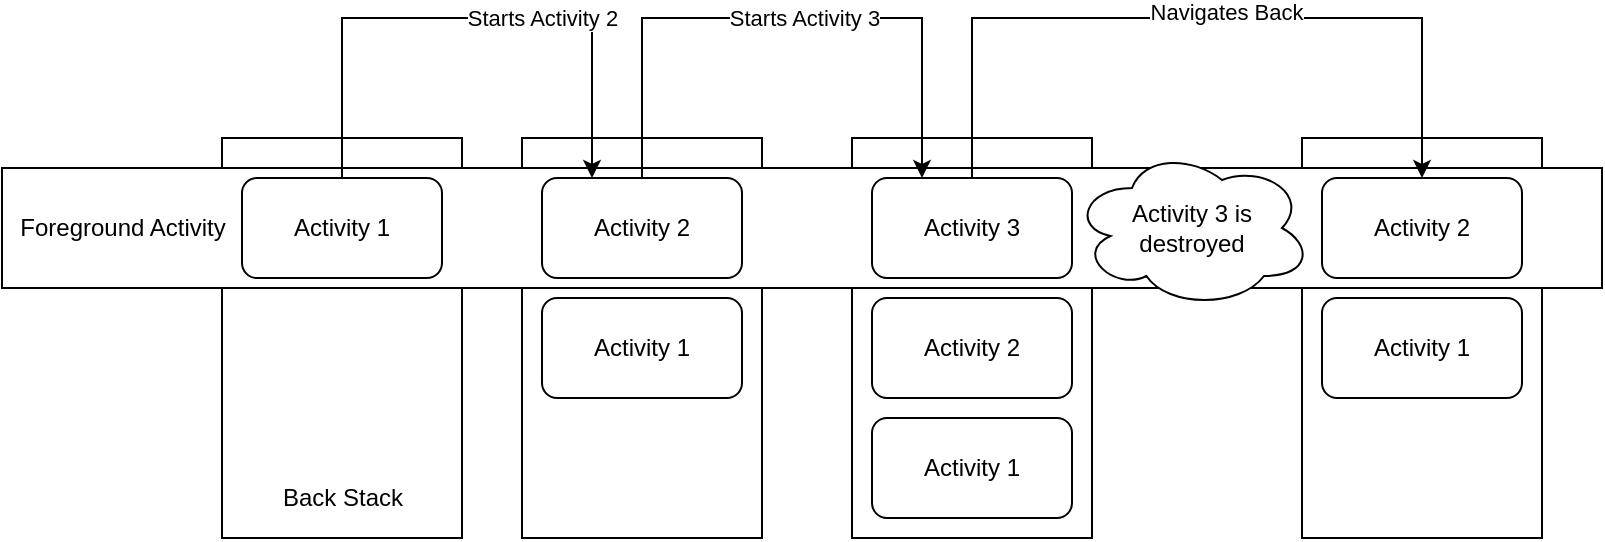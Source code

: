 <mxfile>
    <diagram id="x6yVhsJQpA-6SS8JAzfw" name="Page-1">
        <mxGraphModel dx="1824" dy="430" grid="1" gridSize="10" guides="1" tooltips="1" connect="1" arrows="1" fold="1" page="1" pageScale="1" pageWidth="850" pageHeight="1100" math="0" shadow="0">
            <root>
                <mxCell id="0"/>
                <mxCell id="1" parent="0"/>
                <mxCell id="2" value="" style="whiteSpace=wrap;html=1;" vertex="1" parent="1">
                    <mxGeometry x="50" y="90" width="120" height="200" as="geometry"/>
                </mxCell>
                <mxCell id="3" value="" style="whiteSpace=wrap;html=1;" vertex="1" parent="1">
                    <mxGeometry x="590" y="90" width="120" height="200" as="geometry"/>
                </mxCell>
                <mxCell id="4" value="" style="whiteSpace=wrap;html=1;" vertex="1" parent="1">
                    <mxGeometry x="365" y="90" width="120" height="200" as="geometry"/>
                </mxCell>
                <mxCell id="5" value="" style="whiteSpace=wrap;html=1;" vertex="1" parent="1">
                    <mxGeometry x="200" y="90" width="120" height="200" as="geometry"/>
                </mxCell>
                <mxCell id="6" value="Back Stack" style="text;html=1;align=center;verticalAlign=middle;resizable=0;points=[];autosize=1;" vertex="1" parent="1">
                    <mxGeometry x="70" y="260" width="80" height="20" as="geometry"/>
                </mxCell>
                <mxCell id="16" value="" style="rounded=0;whiteSpace=wrap;html=1;" vertex="1" parent="1">
                    <mxGeometry x="-60" y="105" width="800" height="60" as="geometry"/>
                </mxCell>
                <mxCell id="18" style="edgeStyle=orthogonalEdgeStyle;rounded=0;orthogonalLoop=1;jettySize=auto;html=1;entryX=0.25;entryY=0;entryDx=0;entryDy=0;" edge="1" parent="1" source="7" target="8">
                    <mxGeometry relative="1" as="geometry">
                        <Array as="points">
                            <mxPoint x="110" y="30"/>
                            <mxPoint x="235" y="30"/>
                        </Array>
                    </mxGeometry>
                </mxCell>
                <mxCell id="19" value="Starts Activity 2" style="edgeLabel;html=1;align=center;verticalAlign=middle;resizable=0;points=[];" vertex="1" connectable="0" parent="18">
                    <mxGeometry x="0.258" relative="1" as="geometry">
                        <mxPoint as="offset"/>
                    </mxGeometry>
                </mxCell>
                <mxCell id="7" value="Activity 1" style="rounded=1;whiteSpace=wrap;html=1;" vertex="1" parent="1">
                    <mxGeometry x="60" y="110" width="100" height="50" as="geometry"/>
                </mxCell>
                <mxCell id="8" value="Activity 2" style="rounded=1;whiteSpace=wrap;html=1;" vertex="1" parent="1">
                    <mxGeometry x="210" y="110" width="100" height="50" as="geometry"/>
                </mxCell>
                <mxCell id="9" value="Activity 1" style="rounded=1;whiteSpace=wrap;html=1;" vertex="1" parent="1">
                    <mxGeometry x="210" y="170" width="100" height="50" as="geometry"/>
                </mxCell>
                <mxCell id="22" style="edgeStyle=orthogonalEdgeStyle;rounded=0;orthogonalLoop=1;jettySize=auto;html=1;entryX=0.5;entryY=0;entryDx=0;entryDy=0;" edge="1" parent="1" source="10" target="13">
                    <mxGeometry relative="1" as="geometry">
                        <Array as="points">
                            <mxPoint x="425" y="30"/>
                            <mxPoint x="650" y="30"/>
                        </Array>
                    </mxGeometry>
                </mxCell>
                <mxCell id="23" value="Navigates Back" style="edgeLabel;html=1;align=center;verticalAlign=middle;resizable=0;points=[];" vertex="1" connectable="0" parent="22">
                    <mxGeometry x="0.075" y="3" relative="1" as="geometry">
                        <mxPoint as="offset"/>
                    </mxGeometry>
                </mxCell>
                <mxCell id="10" value="Activity 3" style="rounded=1;whiteSpace=wrap;html=1;" vertex="1" parent="1">
                    <mxGeometry x="375" y="110" width="100" height="50" as="geometry"/>
                </mxCell>
                <mxCell id="11" value="Activity 2" style="rounded=1;whiteSpace=wrap;html=1;" vertex="1" parent="1">
                    <mxGeometry x="375" y="170" width="100" height="50" as="geometry"/>
                </mxCell>
                <mxCell id="12" value="Activity 1" style="rounded=1;whiteSpace=wrap;html=1;" vertex="1" parent="1">
                    <mxGeometry x="375" y="230" width="100" height="50" as="geometry"/>
                </mxCell>
                <mxCell id="15" value="Activity 3 is &lt;br&gt;destroyed" style="ellipse;shape=cloud;whiteSpace=wrap;html=1;" vertex="1" parent="1">
                    <mxGeometry x="475" y="95" width="120" height="80" as="geometry"/>
                </mxCell>
                <mxCell id="13" value="Activity 2" style="rounded=1;whiteSpace=wrap;html=1;" vertex="1" parent="1">
                    <mxGeometry x="600" y="110" width="100" height="50" as="geometry"/>
                </mxCell>
                <mxCell id="14" value="Activity 1" style="rounded=1;whiteSpace=wrap;html=1;" vertex="1" parent="1">
                    <mxGeometry x="600" y="170" width="100" height="50" as="geometry"/>
                </mxCell>
                <mxCell id="17" value="Foreground Activity" style="text;html=1;align=center;verticalAlign=middle;resizable=0;points=[];autosize=1;" vertex="1" parent="1">
                    <mxGeometry x="-60" y="125" width="120" height="20" as="geometry"/>
                </mxCell>
                <mxCell id="20" style="edgeStyle=orthogonalEdgeStyle;rounded=0;orthogonalLoop=1;jettySize=auto;html=1;entryX=0.25;entryY=0;entryDx=0;entryDy=0;exitX=0.5;exitY=0;exitDx=0;exitDy=0;exitPerimeter=0;" edge="1" parent="1" source="8" target="10">
                    <mxGeometry relative="1" as="geometry">
                        <Array as="points">
                            <mxPoint x="260" y="30"/>
                            <mxPoint x="400" y="30"/>
                        </Array>
                    </mxGeometry>
                </mxCell>
                <mxCell id="21" value="Starts Activity 3" style="edgeLabel;html=1;align=center;verticalAlign=middle;resizable=0;points=[];" vertex="1" connectable="0" parent="20">
                    <mxGeometry x="0.071" relative="1" as="geometry">
                        <mxPoint as="offset"/>
                    </mxGeometry>
                </mxCell>
            </root>
        </mxGraphModel>
    </diagram>
</mxfile>